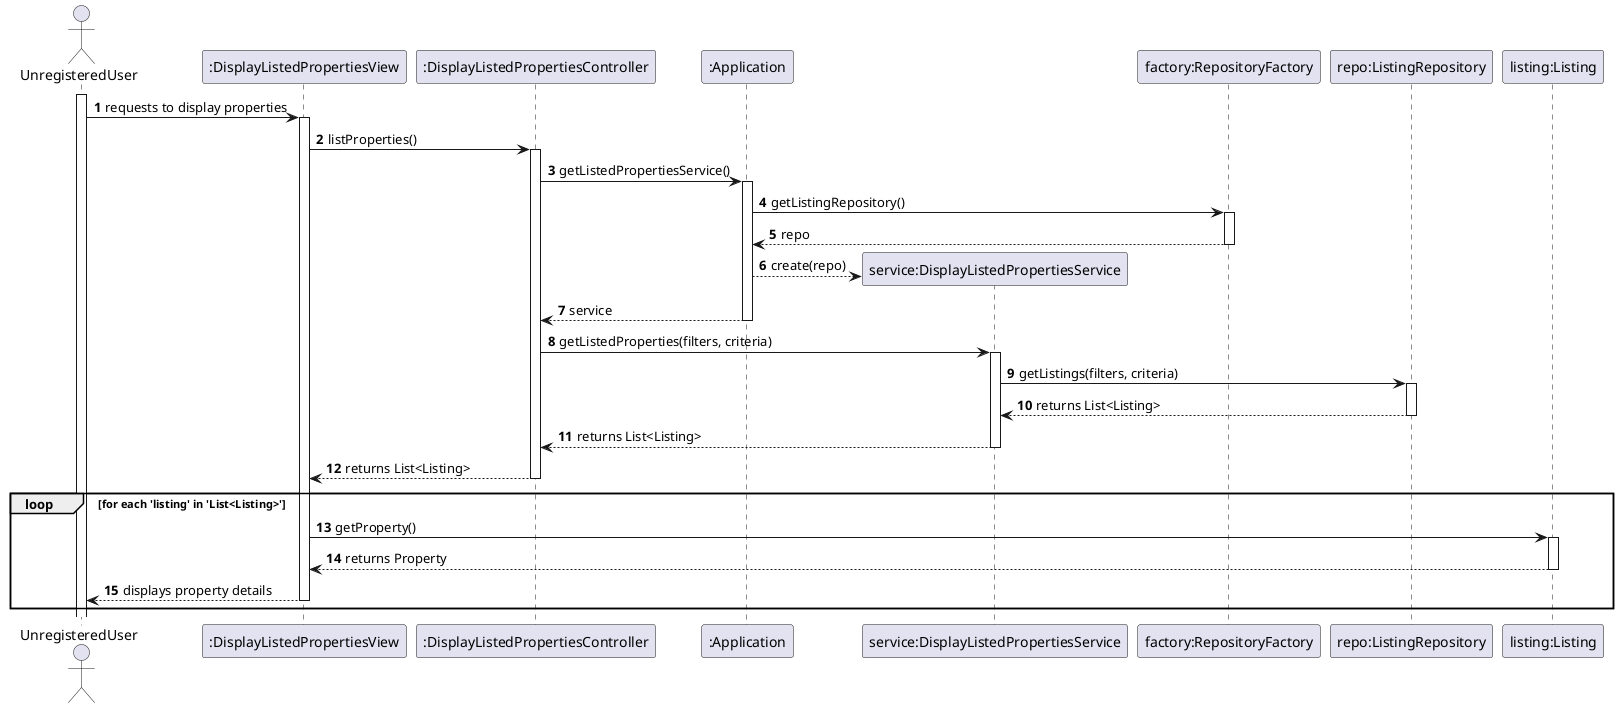 @startuml
'https://plantuml.com/sequence-diagram
autoactivate on
autonumber

actor "UnregisteredUser" as User
participant ":DisplayListedPropertiesView" as System
participant ":DisplayListedPropertiesController" as Ctrl
participant ":Application" as App
participant "service:DisplayListedPropertiesService" as Service
participant "factory:RepositoryFactory" as Factory
participant "repo:ListingRepository" as Repo
participant "listing:Listing" as Listing

activate User

User -> System: requests to display properties
System -> Ctrl: listProperties()
Ctrl -> App: getListedPropertiesService()
App -> Factory: getListingRepository()
Factory --> App: repo
App --> Service**: create(repo)
App --> Ctrl: service
Ctrl -> Service: getListedProperties(filters, criteria)
Service -> Repo: getListings(filters, criteria)
Repo --> Service: returns List<Listing>
Service --> Ctrl: returns List<Listing>
Ctrl --> System: returns List<Listing>
loop for each 'listing' in 'List<Listing>'
    System -> Listing: getProperty()
    Listing --> System: returns Property
    System --> User: displays property details
end loop
@enduml
